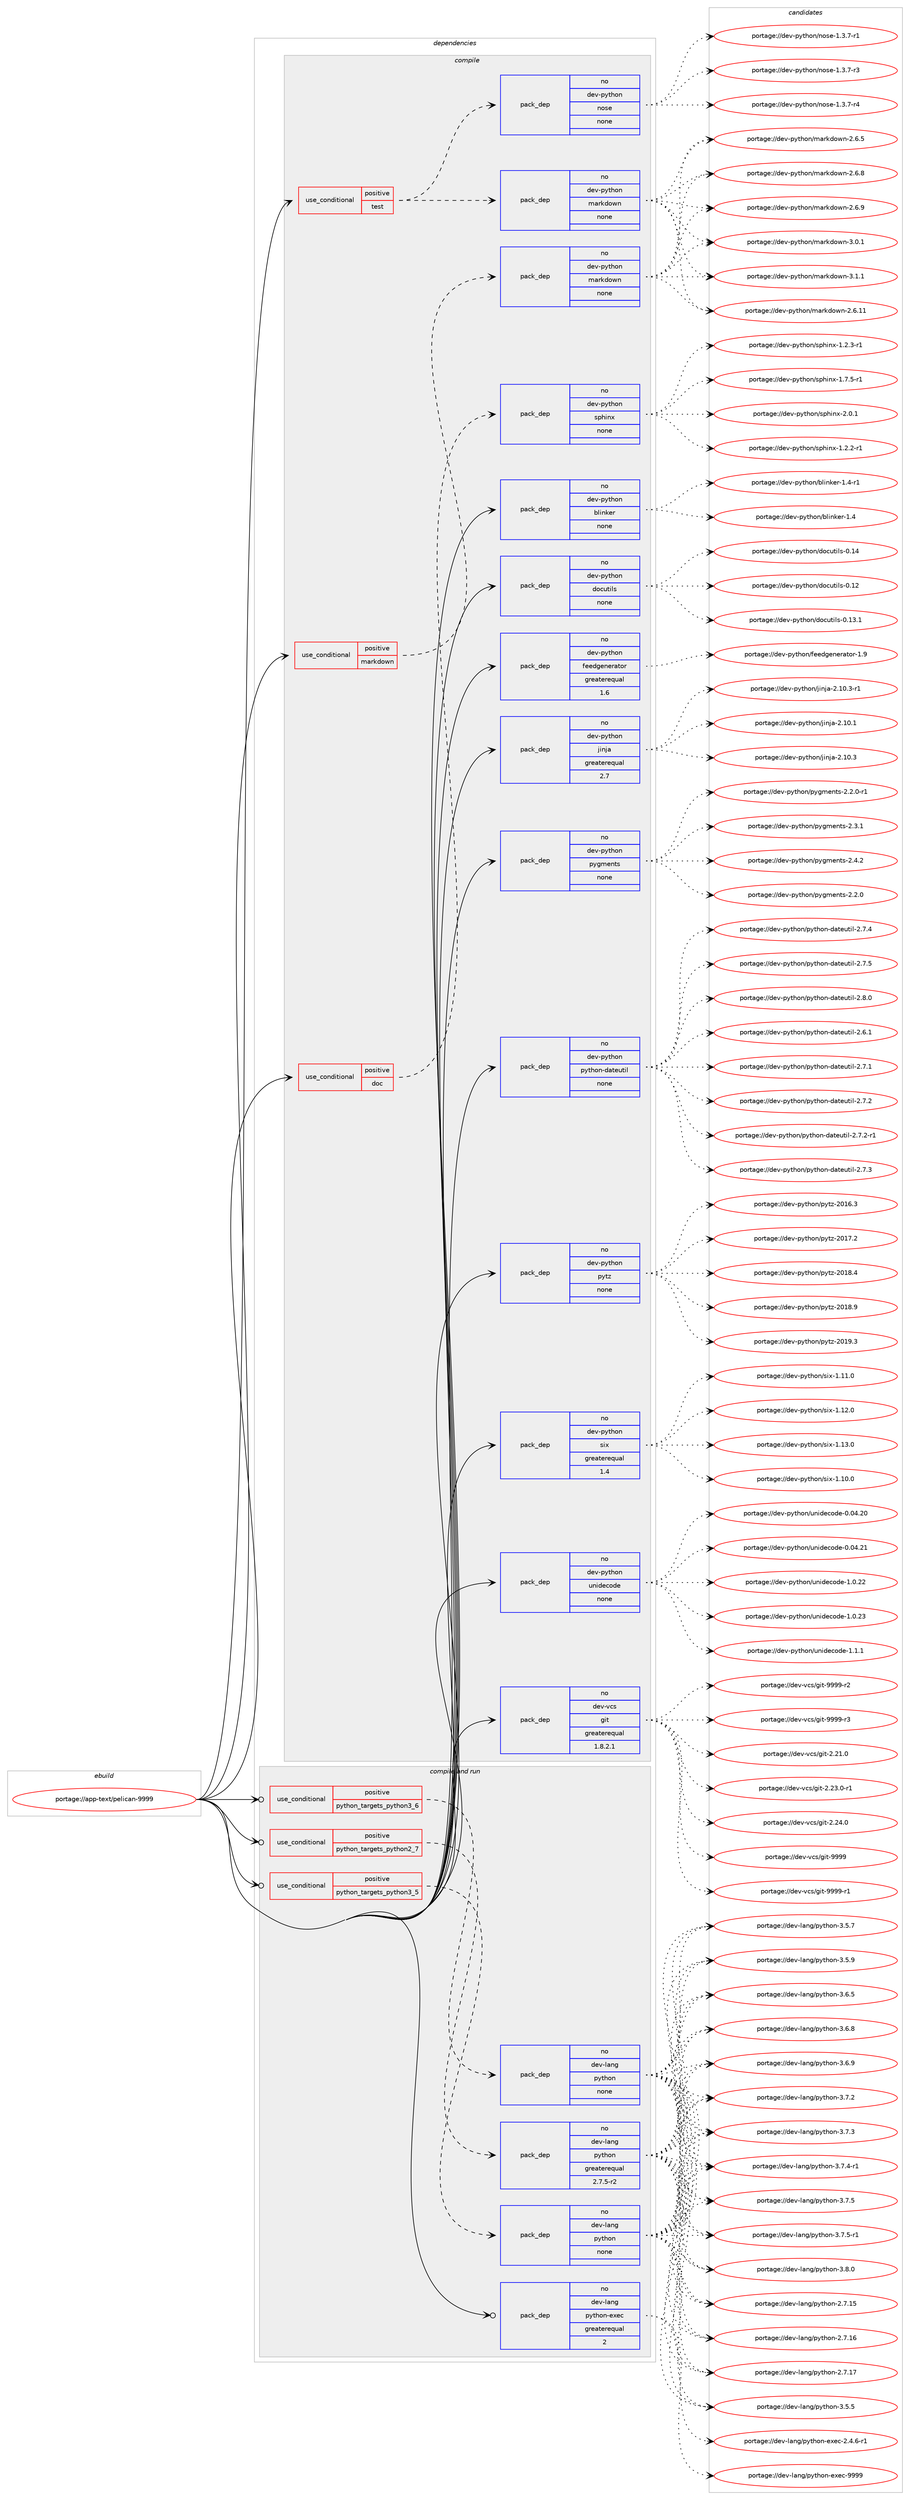 digraph prolog {

# *************
# Graph options
# *************

newrank=true;
concentrate=true;
compound=true;
graph [rankdir=LR,fontname=Helvetica,fontsize=10,ranksep=1.5];#, ranksep=2.5, nodesep=0.2];
edge  [arrowhead=vee];
node  [fontname=Helvetica,fontsize=10];

# **********
# The ebuild
# **********

subgraph cluster_leftcol {
color=gray;
rank=same;
label=<<i>ebuild</i>>;
id [label="portage://app-text/pelican-9999", color=red, width=4, href="../app-text/pelican-9999.svg"];
}

# ****************
# The dependencies
# ****************

subgraph cluster_midcol {
color=gray;
label=<<i>dependencies</i>>;
subgraph cluster_compile {
fillcolor="#eeeeee";
style=filled;
label=<<i>compile</i>>;
subgraph cond11179 {
dependency46803 [label=<<TABLE BORDER="0" CELLBORDER="1" CELLSPACING="0" CELLPADDING="4"><TR><TD ROWSPAN="3" CELLPADDING="10">use_conditional</TD></TR><TR><TD>positive</TD></TR><TR><TD>doc</TD></TR></TABLE>>, shape=none, color=red];
subgraph pack34810 {
dependency46804 [label=<<TABLE BORDER="0" CELLBORDER="1" CELLSPACING="0" CELLPADDING="4" WIDTH="220"><TR><TD ROWSPAN="6" CELLPADDING="30">pack_dep</TD></TR><TR><TD WIDTH="110">no</TD></TR><TR><TD>dev-python</TD></TR><TR><TD>sphinx</TD></TR><TR><TD>none</TD></TR><TR><TD></TD></TR></TABLE>>, shape=none, color=blue];
}
dependency46803:e -> dependency46804:w [weight=20,style="dashed",arrowhead="vee"];
}
id:e -> dependency46803:w [weight=20,style="solid",arrowhead="vee"];
subgraph cond11180 {
dependency46805 [label=<<TABLE BORDER="0" CELLBORDER="1" CELLSPACING="0" CELLPADDING="4"><TR><TD ROWSPAN="3" CELLPADDING="10">use_conditional</TD></TR><TR><TD>positive</TD></TR><TR><TD>markdown</TD></TR></TABLE>>, shape=none, color=red];
subgraph pack34811 {
dependency46806 [label=<<TABLE BORDER="0" CELLBORDER="1" CELLSPACING="0" CELLPADDING="4" WIDTH="220"><TR><TD ROWSPAN="6" CELLPADDING="30">pack_dep</TD></TR><TR><TD WIDTH="110">no</TD></TR><TR><TD>dev-python</TD></TR><TR><TD>markdown</TD></TR><TR><TD>none</TD></TR><TR><TD></TD></TR></TABLE>>, shape=none, color=blue];
}
dependency46805:e -> dependency46806:w [weight=20,style="dashed",arrowhead="vee"];
}
id:e -> dependency46805:w [weight=20,style="solid",arrowhead="vee"];
subgraph cond11181 {
dependency46807 [label=<<TABLE BORDER="0" CELLBORDER="1" CELLSPACING="0" CELLPADDING="4"><TR><TD ROWSPAN="3" CELLPADDING="10">use_conditional</TD></TR><TR><TD>positive</TD></TR><TR><TD>test</TD></TR></TABLE>>, shape=none, color=red];
subgraph pack34812 {
dependency46808 [label=<<TABLE BORDER="0" CELLBORDER="1" CELLSPACING="0" CELLPADDING="4" WIDTH="220"><TR><TD ROWSPAN="6" CELLPADDING="30">pack_dep</TD></TR><TR><TD WIDTH="110">no</TD></TR><TR><TD>dev-python</TD></TR><TR><TD>nose</TD></TR><TR><TD>none</TD></TR><TR><TD></TD></TR></TABLE>>, shape=none, color=blue];
}
dependency46807:e -> dependency46808:w [weight=20,style="dashed",arrowhead="vee"];
subgraph pack34813 {
dependency46809 [label=<<TABLE BORDER="0" CELLBORDER="1" CELLSPACING="0" CELLPADDING="4" WIDTH="220"><TR><TD ROWSPAN="6" CELLPADDING="30">pack_dep</TD></TR><TR><TD WIDTH="110">no</TD></TR><TR><TD>dev-python</TD></TR><TR><TD>markdown</TD></TR><TR><TD>none</TD></TR><TR><TD></TD></TR></TABLE>>, shape=none, color=blue];
}
dependency46807:e -> dependency46809:w [weight=20,style="dashed",arrowhead="vee"];
}
id:e -> dependency46807:w [weight=20,style="solid",arrowhead="vee"];
subgraph pack34814 {
dependency46810 [label=<<TABLE BORDER="0" CELLBORDER="1" CELLSPACING="0" CELLPADDING="4" WIDTH="220"><TR><TD ROWSPAN="6" CELLPADDING="30">pack_dep</TD></TR><TR><TD WIDTH="110">no</TD></TR><TR><TD>dev-python</TD></TR><TR><TD>blinker</TD></TR><TR><TD>none</TD></TR><TR><TD></TD></TR></TABLE>>, shape=none, color=blue];
}
id:e -> dependency46810:w [weight=20,style="solid",arrowhead="vee"];
subgraph pack34815 {
dependency46811 [label=<<TABLE BORDER="0" CELLBORDER="1" CELLSPACING="0" CELLPADDING="4" WIDTH="220"><TR><TD ROWSPAN="6" CELLPADDING="30">pack_dep</TD></TR><TR><TD WIDTH="110">no</TD></TR><TR><TD>dev-python</TD></TR><TR><TD>docutils</TD></TR><TR><TD>none</TD></TR><TR><TD></TD></TR></TABLE>>, shape=none, color=blue];
}
id:e -> dependency46811:w [weight=20,style="solid",arrowhead="vee"];
subgraph pack34816 {
dependency46812 [label=<<TABLE BORDER="0" CELLBORDER="1" CELLSPACING="0" CELLPADDING="4" WIDTH="220"><TR><TD ROWSPAN="6" CELLPADDING="30">pack_dep</TD></TR><TR><TD WIDTH="110">no</TD></TR><TR><TD>dev-python</TD></TR><TR><TD>feedgenerator</TD></TR><TR><TD>greaterequal</TD></TR><TR><TD>1.6</TD></TR></TABLE>>, shape=none, color=blue];
}
id:e -> dependency46812:w [weight=20,style="solid",arrowhead="vee"];
subgraph pack34817 {
dependency46813 [label=<<TABLE BORDER="0" CELLBORDER="1" CELLSPACING="0" CELLPADDING="4" WIDTH="220"><TR><TD ROWSPAN="6" CELLPADDING="30">pack_dep</TD></TR><TR><TD WIDTH="110">no</TD></TR><TR><TD>dev-python</TD></TR><TR><TD>jinja</TD></TR><TR><TD>greaterequal</TD></TR><TR><TD>2.7</TD></TR></TABLE>>, shape=none, color=blue];
}
id:e -> dependency46813:w [weight=20,style="solid",arrowhead="vee"];
subgraph pack34818 {
dependency46814 [label=<<TABLE BORDER="0" CELLBORDER="1" CELLSPACING="0" CELLPADDING="4" WIDTH="220"><TR><TD ROWSPAN="6" CELLPADDING="30">pack_dep</TD></TR><TR><TD WIDTH="110">no</TD></TR><TR><TD>dev-python</TD></TR><TR><TD>pygments</TD></TR><TR><TD>none</TD></TR><TR><TD></TD></TR></TABLE>>, shape=none, color=blue];
}
id:e -> dependency46814:w [weight=20,style="solid",arrowhead="vee"];
subgraph pack34819 {
dependency46815 [label=<<TABLE BORDER="0" CELLBORDER="1" CELLSPACING="0" CELLPADDING="4" WIDTH="220"><TR><TD ROWSPAN="6" CELLPADDING="30">pack_dep</TD></TR><TR><TD WIDTH="110">no</TD></TR><TR><TD>dev-python</TD></TR><TR><TD>python-dateutil</TD></TR><TR><TD>none</TD></TR><TR><TD></TD></TR></TABLE>>, shape=none, color=blue];
}
id:e -> dependency46815:w [weight=20,style="solid",arrowhead="vee"];
subgraph pack34820 {
dependency46816 [label=<<TABLE BORDER="0" CELLBORDER="1" CELLSPACING="0" CELLPADDING="4" WIDTH="220"><TR><TD ROWSPAN="6" CELLPADDING="30">pack_dep</TD></TR><TR><TD WIDTH="110">no</TD></TR><TR><TD>dev-python</TD></TR><TR><TD>pytz</TD></TR><TR><TD>none</TD></TR><TR><TD></TD></TR></TABLE>>, shape=none, color=blue];
}
id:e -> dependency46816:w [weight=20,style="solid",arrowhead="vee"];
subgraph pack34821 {
dependency46817 [label=<<TABLE BORDER="0" CELLBORDER="1" CELLSPACING="0" CELLPADDING="4" WIDTH="220"><TR><TD ROWSPAN="6" CELLPADDING="30">pack_dep</TD></TR><TR><TD WIDTH="110">no</TD></TR><TR><TD>dev-python</TD></TR><TR><TD>six</TD></TR><TR><TD>greaterequal</TD></TR><TR><TD>1.4</TD></TR></TABLE>>, shape=none, color=blue];
}
id:e -> dependency46817:w [weight=20,style="solid",arrowhead="vee"];
subgraph pack34822 {
dependency46818 [label=<<TABLE BORDER="0" CELLBORDER="1" CELLSPACING="0" CELLPADDING="4" WIDTH="220"><TR><TD ROWSPAN="6" CELLPADDING="30">pack_dep</TD></TR><TR><TD WIDTH="110">no</TD></TR><TR><TD>dev-python</TD></TR><TR><TD>unidecode</TD></TR><TR><TD>none</TD></TR><TR><TD></TD></TR></TABLE>>, shape=none, color=blue];
}
id:e -> dependency46818:w [weight=20,style="solid",arrowhead="vee"];
subgraph pack34823 {
dependency46819 [label=<<TABLE BORDER="0" CELLBORDER="1" CELLSPACING="0" CELLPADDING="4" WIDTH="220"><TR><TD ROWSPAN="6" CELLPADDING="30">pack_dep</TD></TR><TR><TD WIDTH="110">no</TD></TR><TR><TD>dev-vcs</TD></TR><TR><TD>git</TD></TR><TR><TD>greaterequal</TD></TR><TR><TD>1.8.2.1</TD></TR></TABLE>>, shape=none, color=blue];
}
id:e -> dependency46819:w [weight=20,style="solid",arrowhead="vee"];
}
subgraph cluster_compileandrun {
fillcolor="#eeeeee";
style=filled;
label=<<i>compile and run</i>>;
subgraph cond11182 {
dependency46820 [label=<<TABLE BORDER="0" CELLBORDER="1" CELLSPACING="0" CELLPADDING="4"><TR><TD ROWSPAN="3" CELLPADDING="10">use_conditional</TD></TR><TR><TD>positive</TD></TR><TR><TD>python_targets_python2_7</TD></TR></TABLE>>, shape=none, color=red];
subgraph pack34824 {
dependency46821 [label=<<TABLE BORDER="0" CELLBORDER="1" CELLSPACING="0" CELLPADDING="4" WIDTH="220"><TR><TD ROWSPAN="6" CELLPADDING="30">pack_dep</TD></TR><TR><TD WIDTH="110">no</TD></TR><TR><TD>dev-lang</TD></TR><TR><TD>python</TD></TR><TR><TD>greaterequal</TD></TR><TR><TD>2.7.5-r2</TD></TR></TABLE>>, shape=none, color=blue];
}
dependency46820:e -> dependency46821:w [weight=20,style="dashed",arrowhead="vee"];
}
id:e -> dependency46820:w [weight=20,style="solid",arrowhead="odotvee"];
subgraph cond11183 {
dependency46822 [label=<<TABLE BORDER="0" CELLBORDER="1" CELLSPACING="0" CELLPADDING="4"><TR><TD ROWSPAN="3" CELLPADDING="10">use_conditional</TD></TR><TR><TD>positive</TD></TR><TR><TD>python_targets_python3_5</TD></TR></TABLE>>, shape=none, color=red];
subgraph pack34825 {
dependency46823 [label=<<TABLE BORDER="0" CELLBORDER="1" CELLSPACING="0" CELLPADDING="4" WIDTH="220"><TR><TD ROWSPAN="6" CELLPADDING="30">pack_dep</TD></TR><TR><TD WIDTH="110">no</TD></TR><TR><TD>dev-lang</TD></TR><TR><TD>python</TD></TR><TR><TD>none</TD></TR><TR><TD></TD></TR></TABLE>>, shape=none, color=blue];
}
dependency46822:e -> dependency46823:w [weight=20,style="dashed",arrowhead="vee"];
}
id:e -> dependency46822:w [weight=20,style="solid",arrowhead="odotvee"];
subgraph cond11184 {
dependency46824 [label=<<TABLE BORDER="0" CELLBORDER="1" CELLSPACING="0" CELLPADDING="4"><TR><TD ROWSPAN="3" CELLPADDING="10">use_conditional</TD></TR><TR><TD>positive</TD></TR><TR><TD>python_targets_python3_6</TD></TR></TABLE>>, shape=none, color=red];
subgraph pack34826 {
dependency46825 [label=<<TABLE BORDER="0" CELLBORDER="1" CELLSPACING="0" CELLPADDING="4" WIDTH="220"><TR><TD ROWSPAN="6" CELLPADDING="30">pack_dep</TD></TR><TR><TD WIDTH="110">no</TD></TR><TR><TD>dev-lang</TD></TR><TR><TD>python</TD></TR><TR><TD>none</TD></TR><TR><TD></TD></TR></TABLE>>, shape=none, color=blue];
}
dependency46824:e -> dependency46825:w [weight=20,style="dashed",arrowhead="vee"];
}
id:e -> dependency46824:w [weight=20,style="solid",arrowhead="odotvee"];
subgraph pack34827 {
dependency46826 [label=<<TABLE BORDER="0" CELLBORDER="1" CELLSPACING="0" CELLPADDING="4" WIDTH="220"><TR><TD ROWSPAN="6" CELLPADDING="30">pack_dep</TD></TR><TR><TD WIDTH="110">no</TD></TR><TR><TD>dev-lang</TD></TR><TR><TD>python-exec</TD></TR><TR><TD>greaterequal</TD></TR><TR><TD>2</TD></TR></TABLE>>, shape=none, color=blue];
}
id:e -> dependency46826:w [weight=20,style="solid",arrowhead="odotvee"];
}
subgraph cluster_run {
fillcolor="#eeeeee";
style=filled;
label=<<i>run</i>>;
}
}

# **************
# The candidates
# **************

subgraph cluster_choices {
rank=same;
color=gray;
label=<<i>candidates</i>>;

subgraph choice34810 {
color=black;
nodesep=1;
choiceportage10010111845112121116104111110471151121041051101204549465046504511449 [label="portage://dev-python/sphinx-1.2.2-r1", color=red, width=4,href="../dev-python/sphinx-1.2.2-r1.svg"];
choiceportage10010111845112121116104111110471151121041051101204549465046514511449 [label="portage://dev-python/sphinx-1.2.3-r1", color=red, width=4,href="../dev-python/sphinx-1.2.3-r1.svg"];
choiceportage10010111845112121116104111110471151121041051101204549465546534511449 [label="portage://dev-python/sphinx-1.7.5-r1", color=red, width=4,href="../dev-python/sphinx-1.7.5-r1.svg"];
choiceportage1001011184511212111610411111047115112104105110120455046484649 [label="portage://dev-python/sphinx-2.0.1", color=red, width=4,href="../dev-python/sphinx-2.0.1.svg"];
dependency46804:e -> choiceportage10010111845112121116104111110471151121041051101204549465046504511449:w [style=dotted,weight="100"];
dependency46804:e -> choiceportage10010111845112121116104111110471151121041051101204549465046514511449:w [style=dotted,weight="100"];
dependency46804:e -> choiceportage10010111845112121116104111110471151121041051101204549465546534511449:w [style=dotted,weight="100"];
dependency46804:e -> choiceportage1001011184511212111610411111047115112104105110120455046484649:w [style=dotted,weight="100"];
}
subgraph choice34811 {
color=black;
nodesep=1;
choiceportage10010111845112121116104111110471099711410710011111911045504654464949 [label="portage://dev-python/markdown-2.6.11", color=red, width=4,href="../dev-python/markdown-2.6.11.svg"];
choiceportage100101118451121211161041111104710997114107100111119110455046544653 [label="portage://dev-python/markdown-2.6.5", color=red, width=4,href="../dev-python/markdown-2.6.5.svg"];
choiceportage100101118451121211161041111104710997114107100111119110455046544656 [label="portage://dev-python/markdown-2.6.8", color=red, width=4,href="../dev-python/markdown-2.6.8.svg"];
choiceportage100101118451121211161041111104710997114107100111119110455046544657 [label="portage://dev-python/markdown-2.6.9", color=red, width=4,href="../dev-python/markdown-2.6.9.svg"];
choiceportage100101118451121211161041111104710997114107100111119110455146484649 [label="portage://dev-python/markdown-3.0.1", color=red, width=4,href="../dev-python/markdown-3.0.1.svg"];
choiceportage100101118451121211161041111104710997114107100111119110455146494649 [label="portage://dev-python/markdown-3.1.1", color=red, width=4,href="../dev-python/markdown-3.1.1.svg"];
dependency46806:e -> choiceportage10010111845112121116104111110471099711410710011111911045504654464949:w [style=dotted,weight="100"];
dependency46806:e -> choiceportage100101118451121211161041111104710997114107100111119110455046544653:w [style=dotted,weight="100"];
dependency46806:e -> choiceportage100101118451121211161041111104710997114107100111119110455046544656:w [style=dotted,weight="100"];
dependency46806:e -> choiceportage100101118451121211161041111104710997114107100111119110455046544657:w [style=dotted,weight="100"];
dependency46806:e -> choiceportage100101118451121211161041111104710997114107100111119110455146484649:w [style=dotted,weight="100"];
dependency46806:e -> choiceportage100101118451121211161041111104710997114107100111119110455146494649:w [style=dotted,weight="100"];
}
subgraph choice34812 {
color=black;
nodesep=1;
choiceportage10010111845112121116104111110471101111151014549465146554511449 [label="portage://dev-python/nose-1.3.7-r1", color=red, width=4,href="../dev-python/nose-1.3.7-r1.svg"];
choiceportage10010111845112121116104111110471101111151014549465146554511451 [label="portage://dev-python/nose-1.3.7-r3", color=red, width=4,href="../dev-python/nose-1.3.7-r3.svg"];
choiceportage10010111845112121116104111110471101111151014549465146554511452 [label="portage://dev-python/nose-1.3.7-r4", color=red, width=4,href="../dev-python/nose-1.3.7-r4.svg"];
dependency46808:e -> choiceportage10010111845112121116104111110471101111151014549465146554511449:w [style=dotted,weight="100"];
dependency46808:e -> choiceportage10010111845112121116104111110471101111151014549465146554511451:w [style=dotted,weight="100"];
dependency46808:e -> choiceportage10010111845112121116104111110471101111151014549465146554511452:w [style=dotted,weight="100"];
}
subgraph choice34813 {
color=black;
nodesep=1;
choiceportage10010111845112121116104111110471099711410710011111911045504654464949 [label="portage://dev-python/markdown-2.6.11", color=red, width=4,href="../dev-python/markdown-2.6.11.svg"];
choiceportage100101118451121211161041111104710997114107100111119110455046544653 [label="portage://dev-python/markdown-2.6.5", color=red, width=4,href="../dev-python/markdown-2.6.5.svg"];
choiceportage100101118451121211161041111104710997114107100111119110455046544656 [label="portage://dev-python/markdown-2.6.8", color=red, width=4,href="../dev-python/markdown-2.6.8.svg"];
choiceportage100101118451121211161041111104710997114107100111119110455046544657 [label="portage://dev-python/markdown-2.6.9", color=red, width=4,href="../dev-python/markdown-2.6.9.svg"];
choiceportage100101118451121211161041111104710997114107100111119110455146484649 [label="portage://dev-python/markdown-3.0.1", color=red, width=4,href="../dev-python/markdown-3.0.1.svg"];
choiceportage100101118451121211161041111104710997114107100111119110455146494649 [label="portage://dev-python/markdown-3.1.1", color=red, width=4,href="../dev-python/markdown-3.1.1.svg"];
dependency46809:e -> choiceportage10010111845112121116104111110471099711410710011111911045504654464949:w [style=dotted,weight="100"];
dependency46809:e -> choiceportage100101118451121211161041111104710997114107100111119110455046544653:w [style=dotted,weight="100"];
dependency46809:e -> choiceportage100101118451121211161041111104710997114107100111119110455046544656:w [style=dotted,weight="100"];
dependency46809:e -> choiceportage100101118451121211161041111104710997114107100111119110455046544657:w [style=dotted,weight="100"];
dependency46809:e -> choiceportage100101118451121211161041111104710997114107100111119110455146484649:w [style=dotted,weight="100"];
dependency46809:e -> choiceportage100101118451121211161041111104710997114107100111119110455146494649:w [style=dotted,weight="100"];
}
subgraph choice34814 {
color=black;
nodesep=1;
choiceportage10010111845112121116104111110479810810511010710111445494652 [label="portage://dev-python/blinker-1.4", color=red, width=4,href="../dev-python/blinker-1.4.svg"];
choiceportage100101118451121211161041111104798108105110107101114454946524511449 [label="portage://dev-python/blinker-1.4-r1", color=red, width=4,href="../dev-python/blinker-1.4-r1.svg"];
dependency46810:e -> choiceportage10010111845112121116104111110479810810511010710111445494652:w [style=dotted,weight="100"];
dependency46810:e -> choiceportage100101118451121211161041111104798108105110107101114454946524511449:w [style=dotted,weight="100"];
}
subgraph choice34815 {
color=black;
nodesep=1;
choiceportage1001011184511212111610411111047100111991171161051081154548464950 [label="portage://dev-python/docutils-0.12", color=red, width=4,href="../dev-python/docutils-0.12.svg"];
choiceportage10010111845112121116104111110471001119911711610510811545484649514649 [label="portage://dev-python/docutils-0.13.1", color=red, width=4,href="../dev-python/docutils-0.13.1.svg"];
choiceportage1001011184511212111610411111047100111991171161051081154548464952 [label="portage://dev-python/docutils-0.14", color=red, width=4,href="../dev-python/docutils-0.14.svg"];
dependency46811:e -> choiceportage1001011184511212111610411111047100111991171161051081154548464950:w [style=dotted,weight="100"];
dependency46811:e -> choiceportage10010111845112121116104111110471001119911711610510811545484649514649:w [style=dotted,weight="100"];
dependency46811:e -> choiceportage1001011184511212111610411111047100111991171161051081154548464952:w [style=dotted,weight="100"];
}
subgraph choice34816 {
color=black;
nodesep=1;
choiceportage10010111845112121116104111110471021011011001031011101011149711611111445494657 [label="portage://dev-python/feedgenerator-1.9", color=red, width=4,href="../dev-python/feedgenerator-1.9.svg"];
dependency46812:e -> choiceportage10010111845112121116104111110471021011011001031011101011149711611111445494657:w [style=dotted,weight="100"];
}
subgraph choice34817 {
color=black;
nodesep=1;
choiceportage10010111845112121116104111110471061051101069745504649484649 [label="portage://dev-python/jinja-2.10.1", color=red, width=4,href="../dev-python/jinja-2.10.1.svg"];
choiceportage10010111845112121116104111110471061051101069745504649484651 [label="portage://dev-python/jinja-2.10.3", color=red, width=4,href="../dev-python/jinja-2.10.3.svg"];
choiceportage100101118451121211161041111104710610511010697455046494846514511449 [label="portage://dev-python/jinja-2.10.3-r1", color=red, width=4,href="../dev-python/jinja-2.10.3-r1.svg"];
dependency46813:e -> choiceportage10010111845112121116104111110471061051101069745504649484649:w [style=dotted,weight="100"];
dependency46813:e -> choiceportage10010111845112121116104111110471061051101069745504649484651:w [style=dotted,weight="100"];
dependency46813:e -> choiceportage100101118451121211161041111104710610511010697455046494846514511449:w [style=dotted,weight="100"];
}
subgraph choice34818 {
color=black;
nodesep=1;
choiceportage1001011184511212111610411111047112121103109101110116115455046504648 [label="portage://dev-python/pygments-2.2.0", color=red, width=4,href="../dev-python/pygments-2.2.0.svg"];
choiceportage10010111845112121116104111110471121211031091011101161154550465046484511449 [label="portage://dev-python/pygments-2.2.0-r1", color=red, width=4,href="../dev-python/pygments-2.2.0-r1.svg"];
choiceportage1001011184511212111610411111047112121103109101110116115455046514649 [label="portage://dev-python/pygments-2.3.1", color=red, width=4,href="../dev-python/pygments-2.3.1.svg"];
choiceportage1001011184511212111610411111047112121103109101110116115455046524650 [label="portage://dev-python/pygments-2.4.2", color=red, width=4,href="../dev-python/pygments-2.4.2.svg"];
dependency46814:e -> choiceportage1001011184511212111610411111047112121103109101110116115455046504648:w [style=dotted,weight="100"];
dependency46814:e -> choiceportage10010111845112121116104111110471121211031091011101161154550465046484511449:w [style=dotted,weight="100"];
dependency46814:e -> choiceportage1001011184511212111610411111047112121103109101110116115455046514649:w [style=dotted,weight="100"];
dependency46814:e -> choiceportage1001011184511212111610411111047112121103109101110116115455046524650:w [style=dotted,weight="100"];
}
subgraph choice34819 {
color=black;
nodesep=1;
choiceportage10010111845112121116104111110471121211161041111104510097116101117116105108455046544649 [label="portage://dev-python/python-dateutil-2.6.1", color=red, width=4,href="../dev-python/python-dateutil-2.6.1.svg"];
choiceportage10010111845112121116104111110471121211161041111104510097116101117116105108455046554649 [label="portage://dev-python/python-dateutil-2.7.1", color=red, width=4,href="../dev-python/python-dateutil-2.7.1.svg"];
choiceportage10010111845112121116104111110471121211161041111104510097116101117116105108455046554650 [label="portage://dev-python/python-dateutil-2.7.2", color=red, width=4,href="../dev-python/python-dateutil-2.7.2.svg"];
choiceportage100101118451121211161041111104711212111610411111045100971161011171161051084550465546504511449 [label="portage://dev-python/python-dateutil-2.7.2-r1", color=red, width=4,href="../dev-python/python-dateutil-2.7.2-r1.svg"];
choiceportage10010111845112121116104111110471121211161041111104510097116101117116105108455046554651 [label="portage://dev-python/python-dateutil-2.7.3", color=red, width=4,href="../dev-python/python-dateutil-2.7.3.svg"];
choiceportage10010111845112121116104111110471121211161041111104510097116101117116105108455046554652 [label="portage://dev-python/python-dateutil-2.7.4", color=red, width=4,href="../dev-python/python-dateutil-2.7.4.svg"];
choiceportage10010111845112121116104111110471121211161041111104510097116101117116105108455046554653 [label="portage://dev-python/python-dateutil-2.7.5", color=red, width=4,href="../dev-python/python-dateutil-2.7.5.svg"];
choiceportage10010111845112121116104111110471121211161041111104510097116101117116105108455046564648 [label="portage://dev-python/python-dateutil-2.8.0", color=red, width=4,href="../dev-python/python-dateutil-2.8.0.svg"];
dependency46815:e -> choiceportage10010111845112121116104111110471121211161041111104510097116101117116105108455046544649:w [style=dotted,weight="100"];
dependency46815:e -> choiceportage10010111845112121116104111110471121211161041111104510097116101117116105108455046554649:w [style=dotted,weight="100"];
dependency46815:e -> choiceportage10010111845112121116104111110471121211161041111104510097116101117116105108455046554650:w [style=dotted,weight="100"];
dependency46815:e -> choiceportage100101118451121211161041111104711212111610411111045100971161011171161051084550465546504511449:w [style=dotted,weight="100"];
dependency46815:e -> choiceportage10010111845112121116104111110471121211161041111104510097116101117116105108455046554651:w [style=dotted,weight="100"];
dependency46815:e -> choiceportage10010111845112121116104111110471121211161041111104510097116101117116105108455046554652:w [style=dotted,weight="100"];
dependency46815:e -> choiceportage10010111845112121116104111110471121211161041111104510097116101117116105108455046554653:w [style=dotted,weight="100"];
dependency46815:e -> choiceportage10010111845112121116104111110471121211161041111104510097116101117116105108455046564648:w [style=dotted,weight="100"];
}
subgraph choice34820 {
color=black;
nodesep=1;
choiceportage100101118451121211161041111104711212111612245504849544651 [label="portage://dev-python/pytz-2016.3", color=red, width=4,href="../dev-python/pytz-2016.3.svg"];
choiceportage100101118451121211161041111104711212111612245504849554650 [label="portage://dev-python/pytz-2017.2", color=red, width=4,href="../dev-python/pytz-2017.2.svg"];
choiceportage100101118451121211161041111104711212111612245504849564652 [label="portage://dev-python/pytz-2018.4", color=red, width=4,href="../dev-python/pytz-2018.4.svg"];
choiceportage100101118451121211161041111104711212111612245504849564657 [label="portage://dev-python/pytz-2018.9", color=red, width=4,href="../dev-python/pytz-2018.9.svg"];
choiceportage100101118451121211161041111104711212111612245504849574651 [label="portage://dev-python/pytz-2019.3", color=red, width=4,href="../dev-python/pytz-2019.3.svg"];
dependency46816:e -> choiceportage100101118451121211161041111104711212111612245504849544651:w [style=dotted,weight="100"];
dependency46816:e -> choiceportage100101118451121211161041111104711212111612245504849554650:w [style=dotted,weight="100"];
dependency46816:e -> choiceportage100101118451121211161041111104711212111612245504849564652:w [style=dotted,weight="100"];
dependency46816:e -> choiceportage100101118451121211161041111104711212111612245504849564657:w [style=dotted,weight="100"];
dependency46816:e -> choiceportage100101118451121211161041111104711212111612245504849574651:w [style=dotted,weight="100"];
}
subgraph choice34821 {
color=black;
nodesep=1;
choiceportage100101118451121211161041111104711510512045494649484648 [label="portage://dev-python/six-1.10.0", color=red, width=4,href="../dev-python/six-1.10.0.svg"];
choiceportage100101118451121211161041111104711510512045494649494648 [label="portage://dev-python/six-1.11.0", color=red, width=4,href="../dev-python/six-1.11.0.svg"];
choiceportage100101118451121211161041111104711510512045494649504648 [label="portage://dev-python/six-1.12.0", color=red, width=4,href="../dev-python/six-1.12.0.svg"];
choiceportage100101118451121211161041111104711510512045494649514648 [label="portage://dev-python/six-1.13.0", color=red, width=4,href="../dev-python/six-1.13.0.svg"];
dependency46817:e -> choiceportage100101118451121211161041111104711510512045494649484648:w [style=dotted,weight="100"];
dependency46817:e -> choiceportage100101118451121211161041111104711510512045494649494648:w [style=dotted,weight="100"];
dependency46817:e -> choiceportage100101118451121211161041111104711510512045494649504648:w [style=dotted,weight="100"];
dependency46817:e -> choiceportage100101118451121211161041111104711510512045494649514648:w [style=dotted,weight="100"];
}
subgraph choice34822 {
color=black;
nodesep=1;
choiceportage1001011184511212111610411111047117110105100101991111001014548464852465048 [label="portage://dev-python/unidecode-0.04.20", color=red, width=4,href="../dev-python/unidecode-0.04.20.svg"];
choiceportage1001011184511212111610411111047117110105100101991111001014548464852465049 [label="portage://dev-python/unidecode-0.04.21", color=red, width=4,href="../dev-python/unidecode-0.04.21.svg"];
choiceportage10010111845112121116104111110471171101051001019911110010145494648465050 [label="portage://dev-python/unidecode-1.0.22", color=red, width=4,href="../dev-python/unidecode-1.0.22.svg"];
choiceportage10010111845112121116104111110471171101051001019911110010145494648465051 [label="portage://dev-python/unidecode-1.0.23", color=red, width=4,href="../dev-python/unidecode-1.0.23.svg"];
choiceportage100101118451121211161041111104711711010510010199111100101454946494649 [label="portage://dev-python/unidecode-1.1.1", color=red, width=4,href="../dev-python/unidecode-1.1.1.svg"];
dependency46818:e -> choiceportage1001011184511212111610411111047117110105100101991111001014548464852465048:w [style=dotted,weight="100"];
dependency46818:e -> choiceportage1001011184511212111610411111047117110105100101991111001014548464852465049:w [style=dotted,weight="100"];
dependency46818:e -> choiceportage10010111845112121116104111110471171101051001019911110010145494648465050:w [style=dotted,weight="100"];
dependency46818:e -> choiceportage10010111845112121116104111110471171101051001019911110010145494648465051:w [style=dotted,weight="100"];
dependency46818:e -> choiceportage100101118451121211161041111104711711010510010199111100101454946494649:w [style=dotted,weight="100"];
}
subgraph choice34823 {
color=black;
nodesep=1;
choiceportage10010111845118991154710310511645504650494648 [label="portage://dev-vcs/git-2.21.0", color=red, width=4,href="../dev-vcs/git-2.21.0.svg"];
choiceportage100101118451189911547103105116455046505146484511449 [label="portage://dev-vcs/git-2.23.0-r1", color=red, width=4,href="../dev-vcs/git-2.23.0-r1.svg"];
choiceportage10010111845118991154710310511645504650524648 [label="portage://dev-vcs/git-2.24.0", color=red, width=4,href="../dev-vcs/git-2.24.0.svg"];
choiceportage1001011184511899115471031051164557575757 [label="portage://dev-vcs/git-9999", color=red, width=4,href="../dev-vcs/git-9999.svg"];
choiceportage10010111845118991154710310511645575757574511449 [label="portage://dev-vcs/git-9999-r1", color=red, width=4,href="../dev-vcs/git-9999-r1.svg"];
choiceportage10010111845118991154710310511645575757574511450 [label="portage://dev-vcs/git-9999-r2", color=red, width=4,href="../dev-vcs/git-9999-r2.svg"];
choiceportage10010111845118991154710310511645575757574511451 [label="portage://dev-vcs/git-9999-r3", color=red, width=4,href="../dev-vcs/git-9999-r3.svg"];
dependency46819:e -> choiceportage10010111845118991154710310511645504650494648:w [style=dotted,weight="100"];
dependency46819:e -> choiceportage100101118451189911547103105116455046505146484511449:w [style=dotted,weight="100"];
dependency46819:e -> choiceportage10010111845118991154710310511645504650524648:w [style=dotted,weight="100"];
dependency46819:e -> choiceportage1001011184511899115471031051164557575757:w [style=dotted,weight="100"];
dependency46819:e -> choiceportage10010111845118991154710310511645575757574511449:w [style=dotted,weight="100"];
dependency46819:e -> choiceportage10010111845118991154710310511645575757574511450:w [style=dotted,weight="100"];
dependency46819:e -> choiceportage10010111845118991154710310511645575757574511451:w [style=dotted,weight="100"];
}
subgraph choice34824 {
color=black;
nodesep=1;
choiceportage10010111845108971101034711212111610411111045504655464953 [label="portage://dev-lang/python-2.7.15", color=red, width=4,href="../dev-lang/python-2.7.15.svg"];
choiceportage10010111845108971101034711212111610411111045504655464954 [label="portage://dev-lang/python-2.7.16", color=red, width=4,href="../dev-lang/python-2.7.16.svg"];
choiceportage10010111845108971101034711212111610411111045504655464955 [label="portage://dev-lang/python-2.7.17", color=red, width=4,href="../dev-lang/python-2.7.17.svg"];
choiceportage100101118451089711010347112121116104111110455146534653 [label="portage://dev-lang/python-3.5.5", color=red, width=4,href="../dev-lang/python-3.5.5.svg"];
choiceportage100101118451089711010347112121116104111110455146534655 [label="portage://dev-lang/python-3.5.7", color=red, width=4,href="../dev-lang/python-3.5.7.svg"];
choiceportage100101118451089711010347112121116104111110455146534657 [label="portage://dev-lang/python-3.5.9", color=red, width=4,href="../dev-lang/python-3.5.9.svg"];
choiceportage100101118451089711010347112121116104111110455146544653 [label="portage://dev-lang/python-3.6.5", color=red, width=4,href="../dev-lang/python-3.6.5.svg"];
choiceportage100101118451089711010347112121116104111110455146544656 [label="portage://dev-lang/python-3.6.8", color=red, width=4,href="../dev-lang/python-3.6.8.svg"];
choiceportage100101118451089711010347112121116104111110455146544657 [label="portage://dev-lang/python-3.6.9", color=red, width=4,href="../dev-lang/python-3.6.9.svg"];
choiceportage100101118451089711010347112121116104111110455146554650 [label="portage://dev-lang/python-3.7.2", color=red, width=4,href="../dev-lang/python-3.7.2.svg"];
choiceportage100101118451089711010347112121116104111110455146554651 [label="portage://dev-lang/python-3.7.3", color=red, width=4,href="../dev-lang/python-3.7.3.svg"];
choiceportage1001011184510897110103471121211161041111104551465546524511449 [label="portage://dev-lang/python-3.7.4-r1", color=red, width=4,href="../dev-lang/python-3.7.4-r1.svg"];
choiceportage100101118451089711010347112121116104111110455146554653 [label="portage://dev-lang/python-3.7.5", color=red, width=4,href="../dev-lang/python-3.7.5.svg"];
choiceportage1001011184510897110103471121211161041111104551465546534511449 [label="portage://dev-lang/python-3.7.5-r1", color=red, width=4,href="../dev-lang/python-3.7.5-r1.svg"];
choiceportage100101118451089711010347112121116104111110455146564648 [label="portage://dev-lang/python-3.8.0", color=red, width=4,href="../dev-lang/python-3.8.0.svg"];
dependency46821:e -> choiceportage10010111845108971101034711212111610411111045504655464953:w [style=dotted,weight="100"];
dependency46821:e -> choiceportage10010111845108971101034711212111610411111045504655464954:w [style=dotted,weight="100"];
dependency46821:e -> choiceportage10010111845108971101034711212111610411111045504655464955:w [style=dotted,weight="100"];
dependency46821:e -> choiceportage100101118451089711010347112121116104111110455146534653:w [style=dotted,weight="100"];
dependency46821:e -> choiceportage100101118451089711010347112121116104111110455146534655:w [style=dotted,weight="100"];
dependency46821:e -> choiceportage100101118451089711010347112121116104111110455146534657:w [style=dotted,weight="100"];
dependency46821:e -> choiceportage100101118451089711010347112121116104111110455146544653:w [style=dotted,weight="100"];
dependency46821:e -> choiceportage100101118451089711010347112121116104111110455146544656:w [style=dotted,weight="100"];
dependency46821:e -> choiceportage100101118451089711010347112121116104111110455146544657:w [style=dotted,weight="100"];
dependency46821:e -> choiceportage100101118451089711010347112121116104111110455146554650:w [style=dotted,weight="100"];
dependency46821:e -> choiceportage100101118451089711010347112121116104111110455146554651:w [style=dotted,weight="100"];
dependency46821:e -> choiceportage1001011184510897110103471121211161041111104551465546524511449:w [style=dotted,weight="100"];
dependency46821:e -> choiceportage100101118451089711010347112121116104111110455146554653:w [style=dotted,weight="100"];
dependency46821:e -> choiceportage1001011184510897110103471121211161041111104551465546534511449:w [style=dotted,weight="100"];
dependency46821:e -> choiceportage100101118451089711010347112121116104111110455146564648:w [style=dotted,weight="100"];
}
subgraph choice34825 {
color=black;
nodesep=1;
choiceportage10010111845108971101034711212111610411111045504655464953 [label="portage://dev-lang/python-2.7.15", color=red, width=4,href="../dev-lang/python-2.7.15.svg"];
choiceportage10010111845108971101034711212111610411111045504655464954 [label="portage://dev-lang/python-2.7.16", color=red, width=4,href="../dev-lang/python-2.7.16.svg"];
choiceportage10010111845108971101034711212111610411111045504655464955 [label="portage://dev-lang/python-2.7.17", color=red, width=4,href="../dev-lang/python-2.7.17.svg"];
choiceportage100101118451089711010347112121116104111110455146534653 [label="portage://dev-lang/python-3.5.5", color=red, width=4,href="../dev-lang/python-3.5.5.svg"];
choiceportage100101118451089711010347112121116104111110455146534655 [label="portage://dev-lang/python-3.5.7", color=red, width=4,href="../dev-lang/python-3.5.7.svg"];
choiceportage100101118451089711010347112121116104111110455146534657 [label="portage://dev-lang/python-3.5.9", color=red, width=4,href="../dev-lang/python-3.5.9.svg"];
choiceportage100101118451089711010347112121116104111110455146544653 [label="portage://dev-lang/python-3.6.5", color=red, width=4,href="../dev-lang/python-3.6.5.svg"];
choiceportage100101118451089711010347112121116104111110455146544656 [label="portage://dev-lang/python-3.6.8", color=red, width=4,href="../dev-lang/python-3.6.8.svg"];
choiceportage100101118451089711010347112121116104111110455146544657 [label="portage://dev-lang/python-3.6.9", color=red, width=4,href="../dev-lang/python-3.6.9.svg"];
choiceportage100101118451089711010347112121116104111110455146554650 [label="portage://dev-lang/python-3.7.2", color=red, width=4,href="../dev-lang/python-3.7.2.svg"];
choiceportage100101118451089711010347112121116104111110455146554651 [label="portage://dev-lang/python-3.7.3", color=red, width=4,href="../dev-lang/python-3.7.3.svg"];
choiceportage1001011184510897110103471121211161041111104551465546524511449 [label="portage://dev-lang/python-3.7.4-r1", color=red, width=4,href="../dev-lang/python-3.7.4-r1.svg"];
choiceportage100101118451089711010347112121116104111110455146554653 [label="portage://dev-lang/python-3.7.5", color=red, width=4,href="../dev-lang/python-3.7.5.svg"];
choiceportage1001011184510897110103471121211161041111104551465546534511449 [label="portage://dev-lang/python-3.7.5-r1", color=red, width=4,href="../dev-lang/python-3.7.5-r1.svg"];
choiceportage100101118451089711010347112121116104111110455146564648 [label="portage://dev-lang/python-3.8.0", color=red, width=4,href="../dev-lang/python-3.8.0.svg"];
dependency46823:e -> choiceportage10010111845108971101034711212111610411111045504655464953:w [style=dotted,weight="100"];
dependency46823:e -> choiceportage10010111845108971101034711212111610411111045504655464954:w [style=dotted,weight="100"];
dependency46823:e -> choiceportage10010111845108971101034711212111610411111045504655464955:w [style=dotted,weight="100"];
dependency46823:e -> choiceportage100101118451089711010347112121116104111110455146534653:w [style=dotted,weight="100"];
dependency46823:e -> choiceportage100101118451089711010347112121116104111110455146534655:w [style=dotted,weight="100"];
dependency46823:e -> choiceportage100101118451089711010347112121116104111110455146534657:w [style=dotted,weight="100"];
dependency46823:e -> choiceportage100101118451089711010347112121116104111110455146544653:w [style=dotted,weight="100"];
dependency46823:e -> choiceportage100101118451089711010347112121116104111110455146544656:w [style=dotted,weight="100"];
dependency46823:e -> choiceportage100101118451089711010347112121116104111110455146544657:w [style=dotted,weight="100"];
dependency46823:e -> choiceportage100101118451089711010347112121116104111110455146554650:w [style=dotted,weight="100"];
dependency46823:e -> choiceportage100101118451089711010347112121116104111110455146554651:w [style=dotted,weight="100"];
dependency46823:e -> choiceportage1001011184510897110103471121211161041111104551465546524511449:w [style=dotted,weight="100"];
dependency46823:e -> choiceportage100101118451089711010347112121116104111110455146554653:w [style=dotted,weight="100"];
dependency46823:e -> choiceportage1001011184510897110103471121211161041111104551465546534511449:w [style=dotted,weight="100"];
dependency46823:e -> choiceportage100101118451089711010347112121116104111110455146564648:w [style=dotted,weight="100"];
}
subgraph choice34826 {
color=black;
nodesep=1;
choiceportage10010111845108971101034711212111610411111045504655464953 [label="portage://dev-lang/python-2.7.15", color=red, width=4,href="../dev-lang/python-2.7.15.svg"];
choiceportage10010111845108971101034711212111610411111045504655464954 [label="portage://dev-lang/python-2.7.16", color=red, width=4,href="../dev-lang/python-2.7.16.svg"];
choiceportage10010111845108971101034711212111610411111045504655464955 [label="portage://dev-lang/python-2.7.17", color=red, width=4,href="../dev-lang/python-2.7.17.svg"];
choiceportage100101118451089711010347112121116104111110455146534653 [label="portage://dev-lang/python-3.5.5", color=red, width=4,href="../dev-lang/python-3.5.5.svg"];
choiceportage100101118451089711010347112121116104111110455146534655 [label="portage://dev-lang/python-3.5.7", color=red, width=4,href="../dev-lang/python-3.5.7.svg"];
choiceportage100101118451089711010347112121116104111110455146534657 [label="portage://dev-lang/python-3.5.9", color=red, width=4,href="../dev-lang/python-3.5.9.svg"];
choiceportage100101118451089711010347112121116104111110455146544653 [label="portage://dev-lang/python-3.6.5", color=red, width=4,href="../dev-lang/python-3.6.5.svg"];
choiceportage100101118451089711010347112121116104111110455146544656 [label="portage://dev-lang/python-3.6.8", color=red, width=4,href="../dev-lang/python-3.6.8.svg"];
choiceportage100101118451089711010347112121116104111110455146544657 [label="portage://dev-lang/python-3.6.9", color=red, width=4,href="../dev-lang/python-3.6.9.svg"];
choiceportage100101118451089711010347112121116104111110455146554650 [label="portage://dev-lang/python-3.7.2", color=red, width=4,href="../dev-lang/python-3.7.2.svg"];
choiceportage100101118451089711010347112121116104111110455146554651 [label="portage://dev-lang/python-3.7.3", color=red, width=4,href="../dev-lang/python-3.7.3.svg"];
choiceportage1001011184510897110103471121211161041111104551465546524511449 [label="portage://dev-lang/python-3.7.4-r1", color=red, width=4,href="../dev-lang/python-3.7.4-r1.svg"];
choiceportage100101118451089711010347112121116104111110455146554653 [label="portage://dev-lang/python-3.7.5", color=red, width=4,href="../dev-lang/python-3.7.5.svg"];
choiceportage1001011184510897110103471121211161041111104551465546534511449 [label="portage://dev-lang/python-3.7.5-r1", color=red, width=4,href="../dev-lang/python-3.7.5-r1.svg"];
choiceportage100101118451089711010347112121116104111110455146564648 [label="portage://dev-lang/python-3.8.0", color=red, width=4,href="../dev-lang/python-3.8.0.svg"];
dependency46825:e -> choiceportage10010111845108971101034711212111610411111045504655464953:w [style=dotted,weight="100"];
dependency46825:e -> choiceportage10010111845108971101034711212111610411111045504655464954:w [style=dotted,weight="100"];
dependency46825:e -> choiceportage10010111845108971101034711212111610411111045504655464955:w [style=dotted,weight="100"];
dependency46825:e -> choiceportage100101118451089711010347112121116104111110455146534653:w [style=dotted,weight="100"];
dependency46825:e -> choiceportage100101118451089711010347112121116104111110455146534655:w [style=dotted,weight="100"];
dependency46825:e -> choiceportage100101118451089711010347112121116104111110455146534657:w [style=dotted,weight="100"];
dependency46825:e -> choiceportage100101118451089711010347112121116104111110455146544653:w [style=dotted,weight="100"];
dependency46825:e -> choiceportage100101118451089711010347112121116104111110455146544656:w [style=dotted,weight="100"];
dependency46825:e -> choiceportage100101118451089711010347112121116104111110455146544657:w [style=dotted,weight="100"];
dependency46825:e -> choiceportage100101118451089711010347112121116104111110455146554650:w [style=dotted,weight="100"];
dependency46825:e -> choiceportage100101118451089711010347112121116104111110455146554651:w [style=dotted,weight="100"];
dependency46825:e -> choiceportage1001011184510897110103471121211161041111104551465546524511449:w [style=dotted,weight="100"];
dependency46825:e -> choiceportage100101118451089711010347112121116104111110455146554653:w [style=dotted,weight="100"];
dependency46825:e -> choiceportage1001011184510897110103471121211161041111104551465546534511449:w [style=dotted,weight="100"];
dependency46825:e -> choiceportage100101118451089711010347112121116104111110455146564648:w [style=dotted,weight="100"];
}
subgraph choice34827 {
color=black;
nodesep=1;
choiceportage10010111845108971101034711212111610411111045101120101994550465246544511449 [label="portage://dev-lang/python-exec-2.4.6-r1", color=red, width=4,href="../dev-lang/python-exec-2.4.6-r1.svg"];
choiceportage10010111845108971101034711212111610411111045101120101994557575757 [label="portage://dev-lang/python-exec-9999", color=red, width=4,href="../dev-lang/python-exec-9999.svg"];
dependency46826:e -> choiceportage10010111845108971101034711212111610411111045101120101994550465246544511449:w [style=dotted,weight="100"];
dependency46826:e -> choiceportage10010111845108971101034711212111610411111045101120101994557575757:w [style=dotted,weight="100"];
}
}

}
